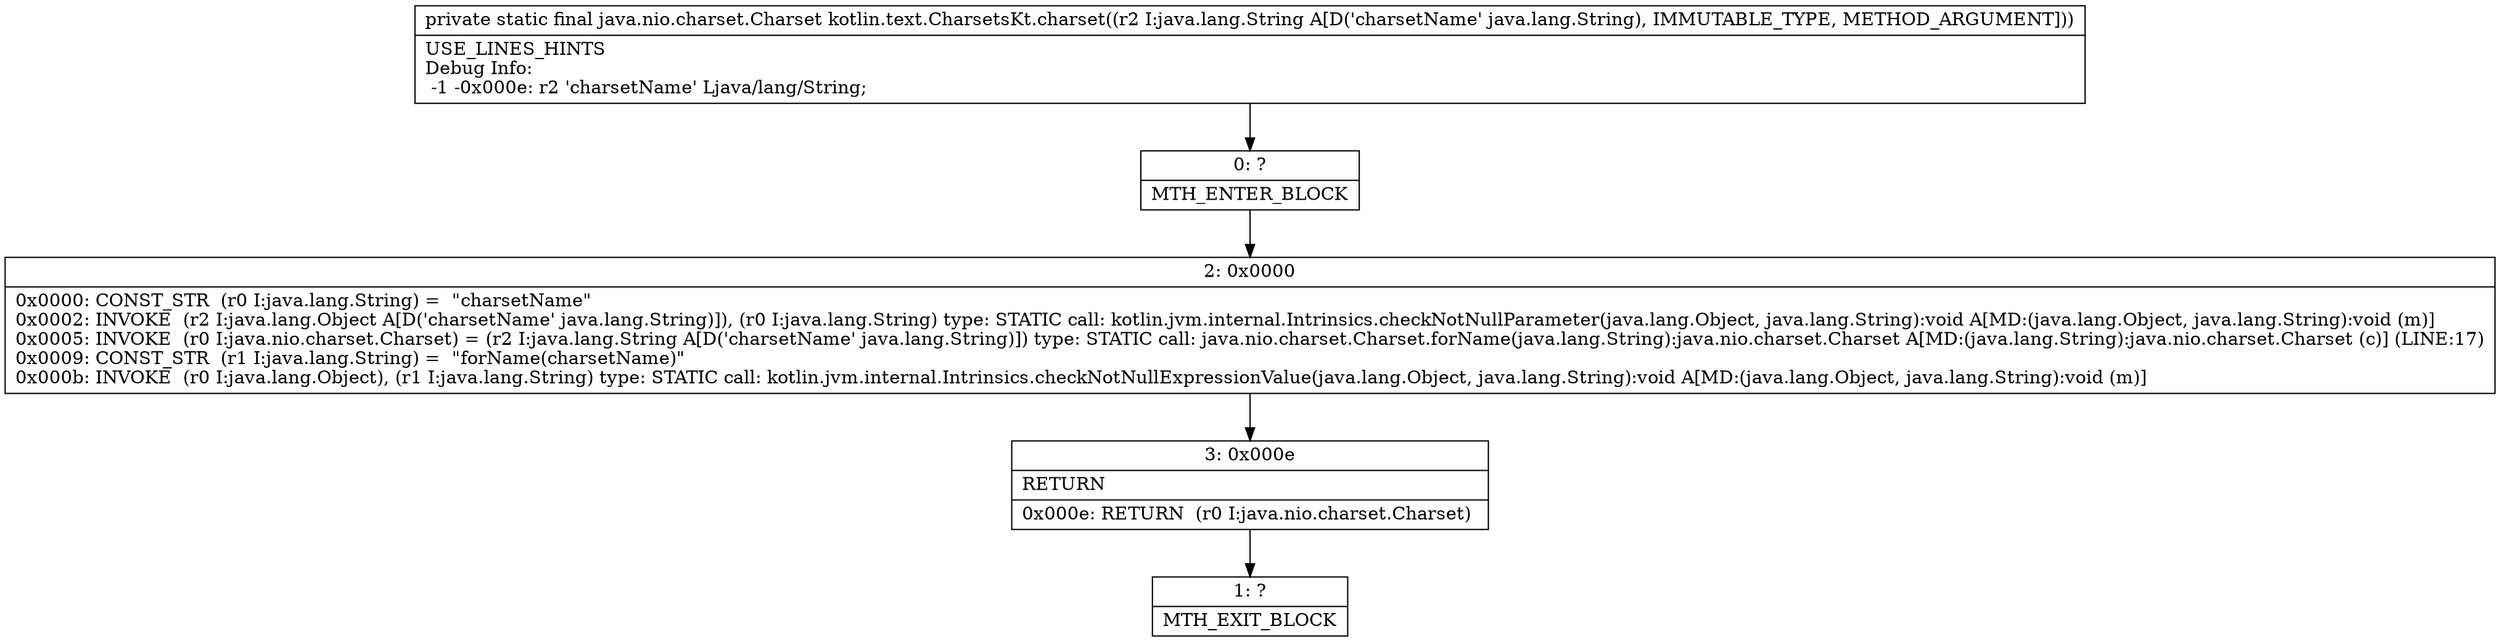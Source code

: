 digraph "CFG forkotlin.text.CharsetsKt.charset(Ljava\/lang\/String;)Ljava\/nio\/charset\/Charset;" {
Node_0 [shape=record,label="{0\:\ ?|MTH_ENTER_BLOCK\l}"];
Node_2 [shape=record,label="{2\:\ 0x0000|0x0000: CONST_STR  (r0 I:java.lang.String) =  \"charsetName\" \l0x0002: INVOKE  (r2 I:java.lang.Object A[D('charsetName' java.lang.String)]), (r0 I:java.lang.String) type: STATIC call: kotlin.jvm.internal.Intrinsics.checkNotNullParameter(java.lang.Object, java.lang.String):void A[MD:(java.lang.Object, java.lang.String):void (m)]\l0x0005: INVOKE  (r0 I:java.nio.charset.Charset) = (r2 I:java.lang.String A[D('charsetName' java.lang.String)]) type: STATIC call: java.nio.charset.Charset.forName(java.lang.String):java.nio.charset.Charset A[MD:(java.lang.String):java.nio.charset.Charset (c)] (LINE:17)\l0x0009: CONST_STR  (r1 I:java.lang.String) =  \"forName(charsetName)\" \l0x000b: INVOKE  (r0 I:java.lang.Object), (r1 I:java.lang.String) type: STATIC call: kotlin.jvm.internal.Intrinsics.checkNotNullExpressionValue(java.lang.Object, java.lang.String):void A[MD:(java.lang.Object, java.lang.String):void (m)]\l}"];
Node_3 [shape=record,label="{3\:\ 0x000e|RETURN\l|0x000e: RETURN  (r0 I:java.nio.charset.Charset) \l}"];
Node_1 [shape=record,label="{1\:\ ?|MTH_EXIT_BLOCK\l}"];
MethodNode[shape=record,label="{private static final java.nio.charset.Charset kotlin.text.CharsetsKt.charset((r2 I:java.lang.String A[D('charsetName' java.lang.String), IMMUTABLE_TYPE, METHOD_ARGUMENT]))  | USE_LINES_HINTS\lDebug Info:\l  \-1 \-0x000e: r2 'charsetName' Ljava\/lang\/String;\l}"];
MethodNode -> Node_0;Node_0 -> Node_2;
Node_2 -> Node_3;
Node_3 -> Node_1;
}

